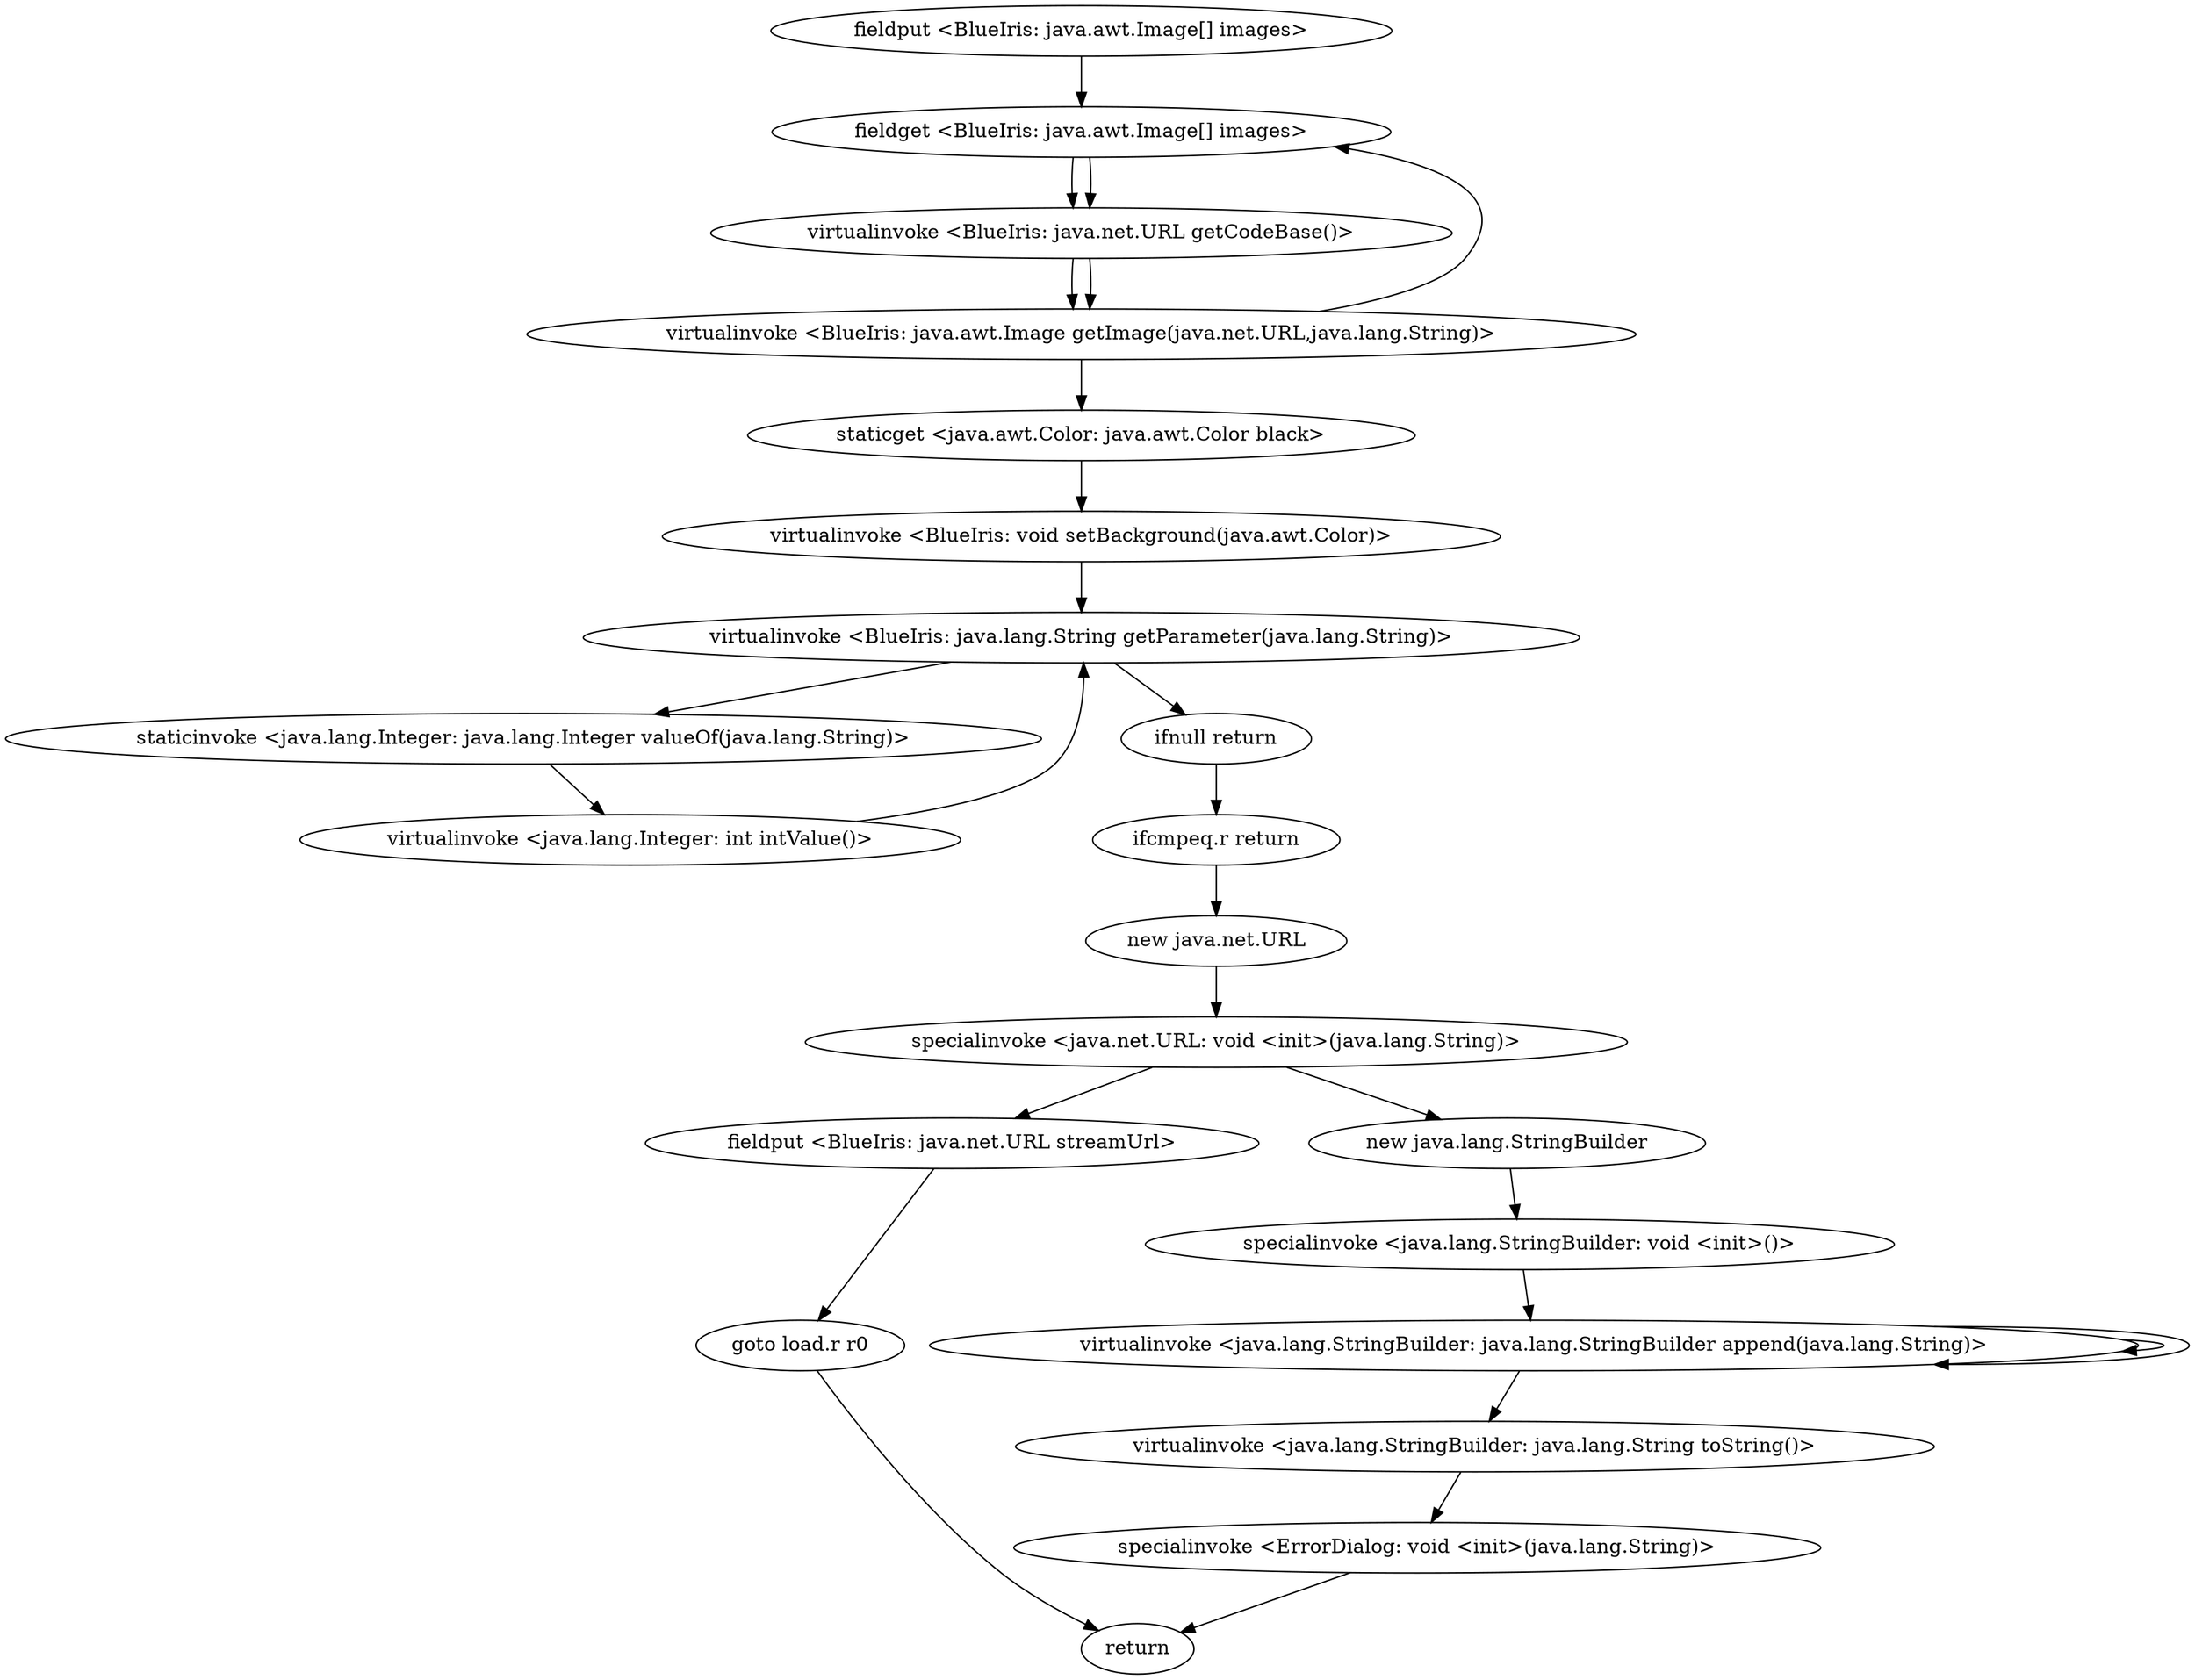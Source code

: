 digraph "" {
"fieldput <BlueIris: java.awt.Image[] images>";
 "fieldput <BlueIris: java.awt.Image[] images>"->"fieldget <BlueIris: java.awt.Image[] images>";
 "fieldget <BlueIris: java.awt.Image[] images>"->"virtualinvoke <BlueIris: java.net.URL getCodeBase()>";
 "virtualinvoke <BlueIris: java.net.URL getCodeBase()>"->"virtualinvoke <BlueIris: java.awt.Image getImage(java.net.URL,java.lang.String)>";
 "virtualinvoke <BlueIris: java.awt.Image getImage(java.net.URL,java.lang.String)>"->"fieldget <BlueIris: java.awt.Image[] images>";
 "fieldget <BlueIris: java.awt.Image[] images>"->"virtualinvoke <BlueIris: java.net.URL getCodeBase()>";
 "virtualinvoke <BlueIris: java.net.URL getCodeBase()>"->"virtualinvoke <BlueIris: java.awt.Image getImage(java.net.URL,java.lang.String)>";
 "virtualinvoke <BlueIris: java.awt.Image getImage(java.net.URL,java.lang.String)>"->"staticget <java.awt.Color: java.awt.Color black>";
 "staticget <java.awt.Color: java.awt.Color black>"->"virtualinvoke <BlueIris: void setBackground(java.awt.Color)>";
 "virtualinvoke <BlueIris: void setBackground(java.awt.Color)>"->"virtualinvoke <BlueIris: java.lang.String getParameter(java.lang.String)>";
 "virtualinvoke <BlueIris: java.lang.String getParameter(java.lang.String)>"->"staticinvoke <java.lang.Integer: java.lang.Integer valueOf(java.lang.String)>";
 "staticinvoke <java.lang.Integer: java.lang.Integer valueOf(java.lang.String)>"->"virtualinvoke <java.lang.Integer: int intValue()>";
 "virtualinvoke <java.lang.Integer: int intValue()>"->"virtualinvoke <BlueIris: java.lang.String getParameter(java.lang.String)>";
 "virtualinvoke <BlueIris: java.lang.String getParameter(java.lang.String)>"->"ifnull return";
 "ifnull return"->"ifcmpeq.r return";
 "ifcmpeq.r return"->"new java.net.URL";
 "new java.net.URL"->"specialinvoke <java.net.URL: void <init>(java.lang.String)>";
 "specialinvoke <java.net.URL: void <init>(java.lang.String)>"->"fieldput <BlueIris: java.net.URL streamUrl>";
 "fieldput <BlueIris: java.net.URL streamUrl>"->"goto load.r r0";
 "goto load.r r0"->"return";
 "specialinvoke <java.net.URL: void <init>(java.lang.String)>"->"new java.lang.StringBuilder";
 "new java.lang.StringBuilder"->"specialinvoke <java.lang.StringBuilder: void <init>()>";
 "specialinvoke <java.lang.StringBuilder: void <init>()>"->"virtualinvoke <java.lang.StringBuilder: java.lang.StringBuilder append(java.lang.String)>";
 "virtualinvoke <java.lang.StringBuilder: java.lang.StringBuilder append(java.lang.String)>"->"virtualinvoke <java.lang.StringBuilder: java.lang.StringBuilder append(java.lang.String)>";
 "virtualinvoke <java.lang.StringBuilder: java.lang.StringBuilder append(java.lang.String)>"->"virtualinvoke <java.lang.StringBuilder: java.lang.StringBuilder append(java.lang.String)>";
 "virtualinvoke <java.lang.StringBuilder: java.lang.StringBuilder append(java.lang.String)>"->"virtualinvoke <java.lang.StringBuilder: java.lang.String toString()>";
 "virtualinvoke <java.lang.StringBuilder: java.lang.String toString()>"->"specialinvoke <ErrorDialog: void <init>(java.lang.String)>";
 "specialinvoke <ErrorDialog: void <init>(java.lang.String)>"->"return";
}
